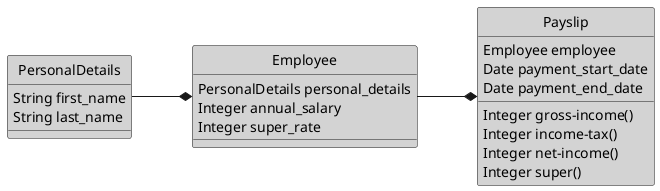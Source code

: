 @startuml

left to right direction

class PersonalDetails #LightGrey {
  String first_name
  String last_name
}

class Employee #LightGrey {
  PersonalDetails personal_details
  Integer annual_salary
  Integer super_rate
}

class Payslip #LightGrey {
  Employee employee
  Date payment_start_date
  Date payment_end_date
  Integer gross-income()
  Integer income-tax()
  Integer net-income()
  Integer super()
}

PersonalDetails --* Employee
Employee --* Payslip

hide PersonalDetails circle
hide Employee circle
hide Payslip circle
@enduml
